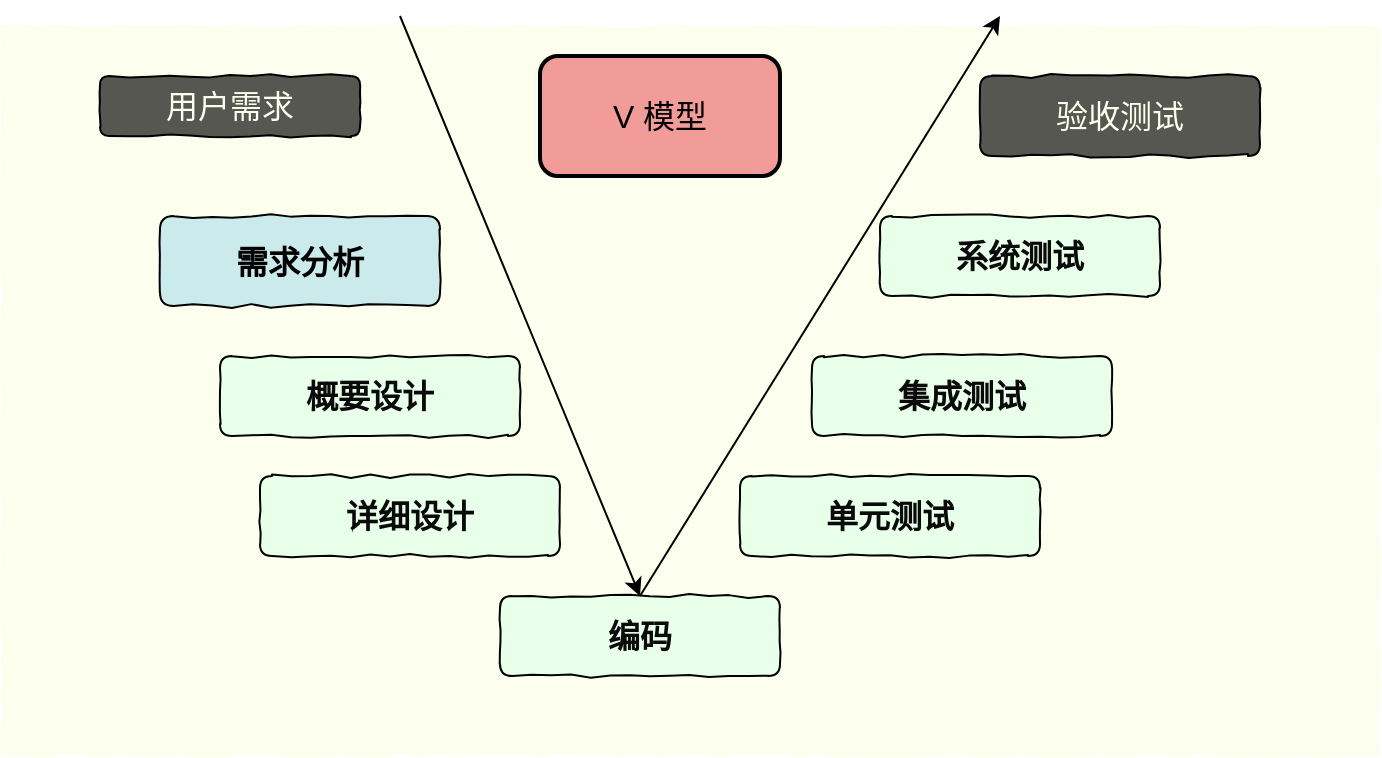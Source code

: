 <mxfile version="15.3.7" type="device"><diagram id="x99HzhrnKLU4hKsAUkKw" name="Page-1"><mxGraphModel dx="1422" dy="706" grid="1" gridSize="10" guides="1" tooltips="1" connect="1" arrows="1" fold="1" page="1" pageScale="1" pageWidth="827" pageHeight="1169" math="0" shadow="0"><root><mxCell id="0"/><mxCell id="1" parent="0"/><mxCell id="4BtNoA8iz65kn2x7fEeQ-1" value="" style="rounded=0;whiteSpace=wrap;html=1;fillColor=#FCFFED;strokeColor=none;comic=1;" vertex="1" parent="1"><mxGeometry x="100" y="85" width="690" height="365" as="geometry"/></mxCell><mxCell id="4BtNoA8iz65kn2x7fEeQ-2" value="&lt;font color=&quot;#fcffed&quot;&gt;&lt;span style=&quot;font-size: 16px&quot;&gt;用户需求&lt;/span&gt;&lt;/font&gt;" style="rounded=1;whiteSpace=wrap;html=1;fillColor=#565751;comic=1;" vertex="1" parent="1"><mxGeometry x="150" y="110" width="130" height="30" as="geometry"/></mxCell><mxCell id="4BtNoA8iz65kn2x7fEeQ-3" value="&lt;font color=&quot;#0a0a0a&quot;&gt;&lt;span style=&quot;font-size: 16px&quot;&gt;&lt;b&gt;概要设计&lt;/b&gt;&lt;/span&gt;&lt;/font&gt;" style="rounded=1;whiteSpace=wrap;html=1;fillColor=#E8FFEA;comic=1;" vertex="1" parent="1"><mxGeometry x="210" y="250" width="150" height="40" as="geometry"/></mxCell><mxCell id="4BtNoA8iz65kn2x7fEeQ-4" value="&lt;font style=&quot;font-size: 16px&quot;&gt;&lt;b&gt;需求分析&lt;/b&gt;&lt;/font&gt;" style="rounded=1;whiteSpace=wrap;html=1;fillColor=#CAEAEB;comic=1;" vertex="1" parent="1"><mxGeometry x="180" y="180" width="140" height="45" as="geometry"/></mxCell><mxCell id="4BtNoA8iz65kn2x7fEeQ-6" value="&lt;font color=&quot;#0a0a0a&quot;&gt;&lt;span style=&quot;font-size: 16px&quot;&gt;&lt;b&gt;详细设计&lt;/b&gt;&lt;/span&gt;&lt;/font&gt;" style="rounded=1;whiteSpace=wrap;html=1;fillColor=#E8FFEA;comic=1;" vertex="1" parent="1"><mxGeometry x="230" y="310" width="150" height="40" as="geometry"/></mxCell><mxCell id="4BtNoA8iz65kn2x7fEeQ-8" value="&lt;font color=&quot;#0a0a0a&quot;&gt;&lt;span style=&quot;font-size: 16px&quot;&gt;&lt;b&gt;编码&lt;/b&gt;&lt;/span&gt;&lt;/font&gt;" style="rounded=1;whiteSpace=wrap;html=1;fillColor=#E8FFEA;comic=1;" vertex="1" parent="1"><mxGeometry x="350" y="370" width="140" height="40" as="geometry"/></mxCell><mxCell id="4BtNoA8iz65kn2x7fEeQ-19" value="&lt;font color=&quot;#0a0a0a&quot;&gt;&lt;span style=&quot;font-size: 16px&quot;&gt;&lt;b&gt;单元测试&lt;/b&gt;&lt;/span&gt;&lt;/font&gt;" style="rounded=1;whiteSpace=wrap;html=1;fillColor=#E8FFEA;comic=1;" vertex="1" parent="1"><mxGeometry x="470" y="310" width="150" height="40" as="geometry"/></mxCell><mxCell id="4BtNoA8iz65kn2x7fEeQ-20" value="&lt;font color=&quot;#0a0a0a&quot;&gt;&lt;span style=&quot;font-size: 16px&quot;&gt;&lt;b&gt;集成测试&lt;/b&gt;&lt;/span&gt;&lt;/font&gt;" style="rounded=1;whiteSpace=wrap;html=1;fillColor=#E8FFEA;comic=1;" vertex="1" parent="1"><mxGeometry x="506" y="250" width="150" height="40" as="geometry"/></mxCell><mxCell id="4BtNoA8iz65kn2x7fEeQ-21" value="&lt;font color=&quot;#0a0a0a&quot;&gt;&lt;span style=&quot;font-size: 16px&quot;&gt;&lt;b&gt;系统测试&lt;/b&gt;&lt;/span&gt;&lt;/font&gt;" style="rounded=1;whiteSpace=wrap;html=1;fillColor=#E8FFEA;comic=1;" vertex="1" parent="1"><mxGeometry x="540" y="180" width="140" height="40" as="geometry"/></mxCell><mxCell id="4BtNoA8iz65kn2x7fEeQ-22" value="&lt;font color=&quot;#fcffed&quot;&gt;&lt;span style=&quot;font-size: 16px&quot;&gt;验收测试&lt;/span&gt;&lt;/font&gt;" style="rounded=1;whiteSpace=wrap;html=1;fillColor=#565751;comic=1;" vertex="1" parent="1"><mxGeometry x="590" y="110" width="140" height="40" as="geometry"/></mxCell><mxCell id="4BtNoA8iz65kn2x7fEeQ-23" value="" style="endArrow=classic;html=1;entryX=0.5;entryY=0;entryDx=0;entryDy=0;" edge="1" parent="1" target="4BtNoA8iz65kn2x7fEeQ-8"><mxGeometry width="50" height="50" relative="1" as="geometry"><mxPoint x="300" y="80" as="sourcePoint"/><mxPoint x="350" y="120" as="targetPoint"/></mxGeometry></mxCell><mxCell id="4BtNoA8iz65kn2x7fEeQ-24" value="" style="endArrow=none;html=1;entryX=0.5;entryY=0;entryDx=0;entryDy=0;endFill=0;startArrow=classic;startFill=1;" edge="1" parent="1" target="4BtNoA8iz65kn2x7fEeQ-8"><mxGeometry width="50" height="50" relative="1" as="geometry"><mxPoint x="600" y="80" as="sourcePoint"/><mxPoint x="410" y="370" as="targetPoint"/></mxGeometry></mxCell><mxCell id="4BtNoA8iz65kn2x7fEeQ-25" value="&lt;font style=&quot;font-size: 16px&quot;&gt;V 模型&lt;/font&gt;" style="rounded=1;whiteSpace=wrap;html=1;fillColor=#F19C99;strokeWidth=2;" vertex="1" parent="1"><mxGeometry x="370" y="100" width="120" height="60" as="geometry"/></mxCell></root></mxGraphModel></diagram></mxfile>